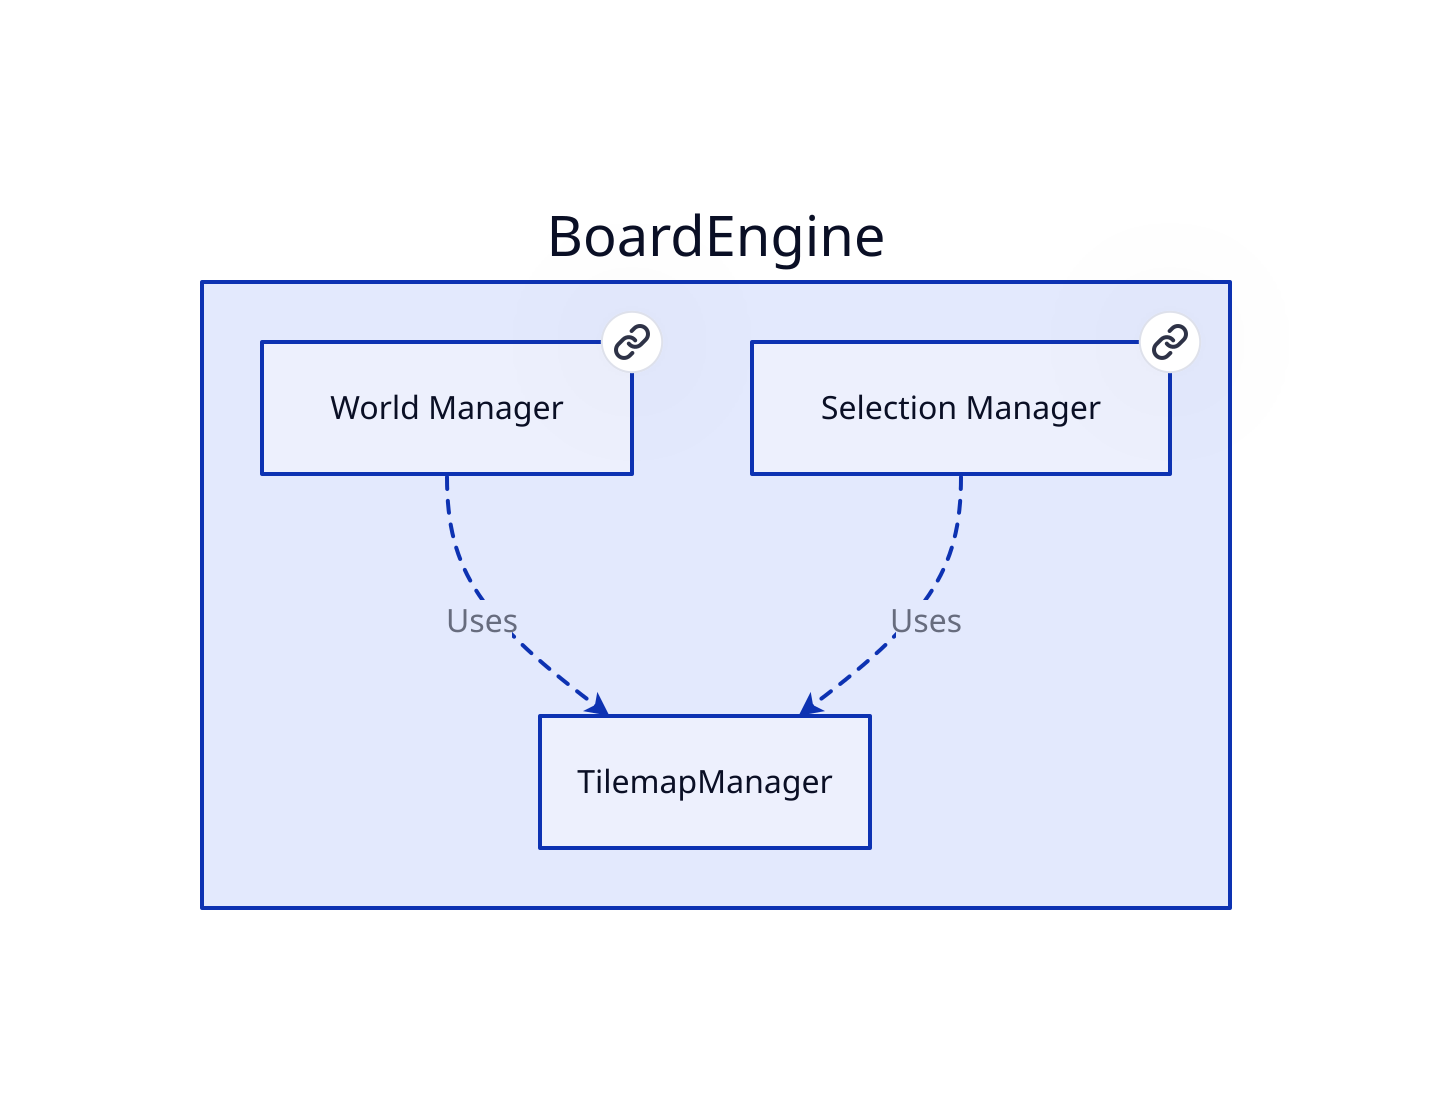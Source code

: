 # Nodes :
BoardEngine: {
    WorldManager: World Manager {
       link: WorldManager
    }
    SelectionManager: Selection Manager {
       link: SelectionManager
    }
}

# Links :
BoardEngine.WorldManager -> BoardEngine.TilemapManager: Uses {style.stroke-dash: 3
source-arrowhead: {}
target-arrowhead: {shape: arrow}
}
BoardEngine.SelectionManager -> BoardEngine.TilemapManager: Uses {style.stroke-dash: 3
source-arrowhead: {}
target-arrowhead: {shape: arrow}
}
